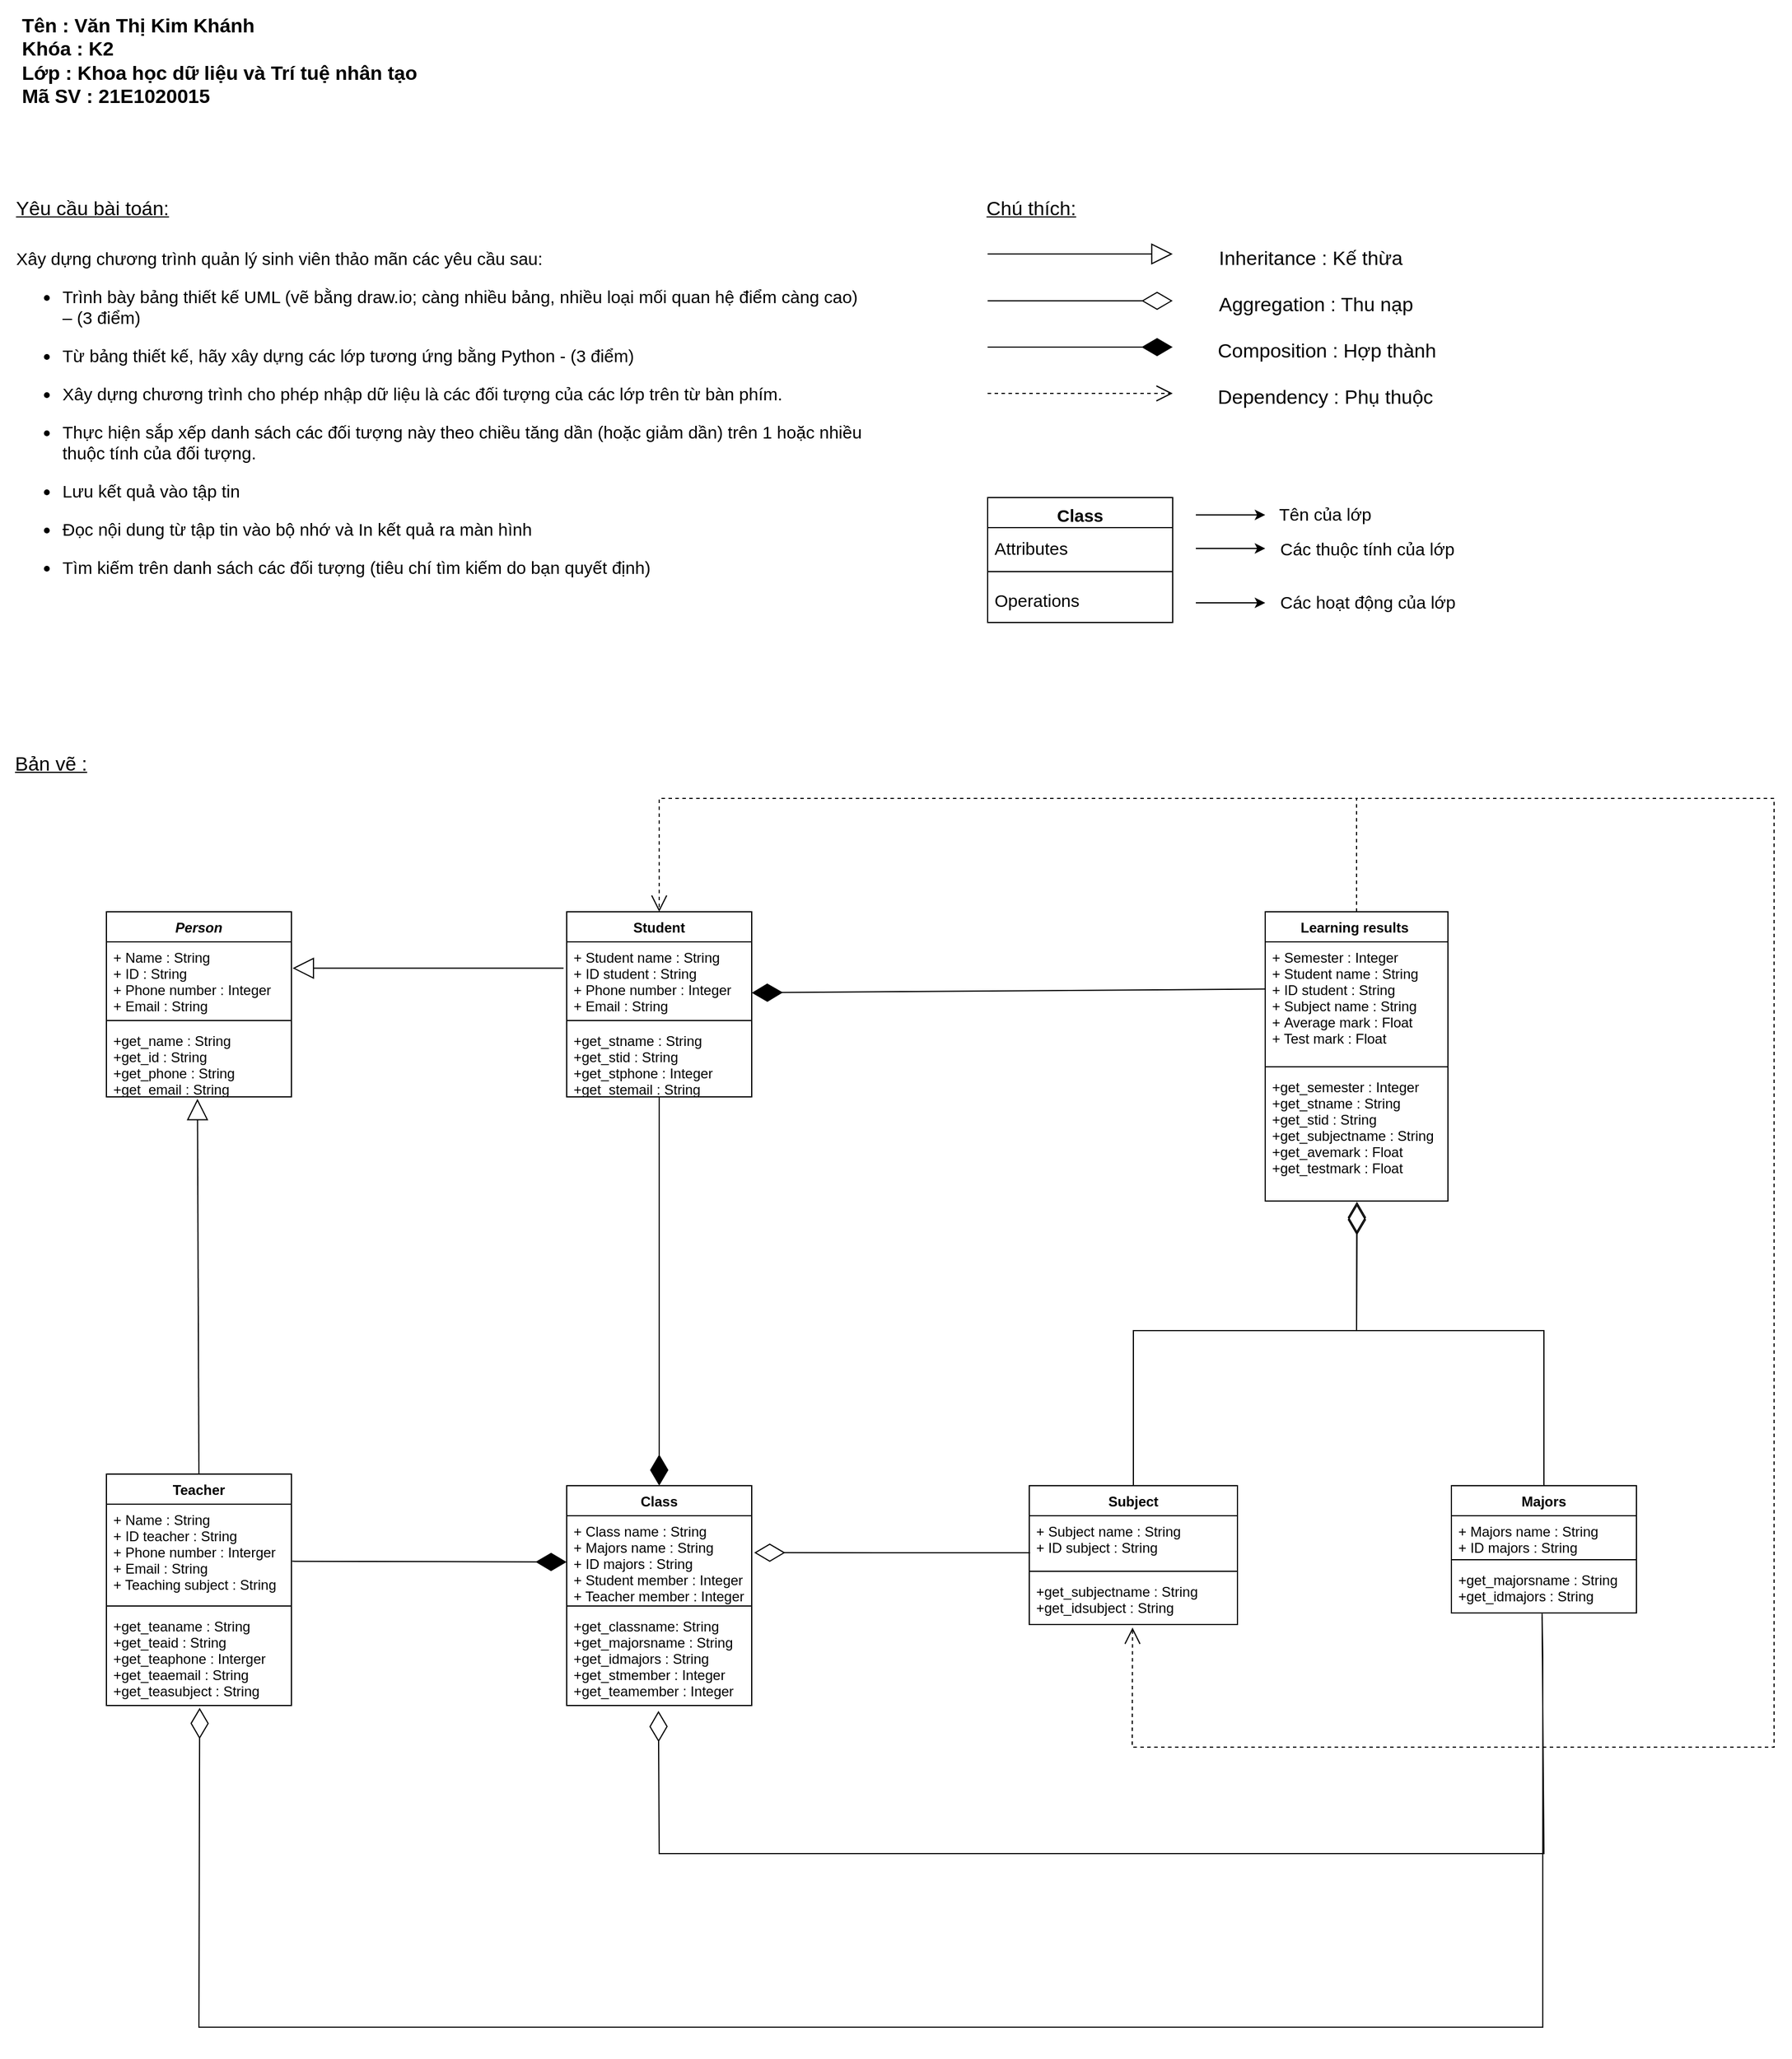 <mxfile version="16.2.7" type="github">
  <diagram id="C5RBs43oDa-KdzZeNtuy" name="Page-1">
    <mxGraphModel dx="782" dy="468" grid="1" gridSize="10" guides="1" tooltips="1" connect="1" arrows="1" fold="1" page="1" pageScale="1" pageWidth="827" pageHeight="1169" math="0" shadow="0">
      <root>
        <mxCell id="WIyWlLk6GJQsqaUBKTNV-0" />
        <mxCell id="WIyWlLk6GJQsqaUBKTNV-1" parent="WIyWlLk6GJQsqaUBKTNV-0" />
        <mxCell id="rX92yVbSNwThIdL3s_hu-2" value="Tên : Văn Thị Kim Khánh&lt;br style=&quot;font-size: 17px;&quot;&gt;Khóa : K2&lt;br style=&quot;font-size: 17px;&quot;&gt;Lớp : Khoa học dữ liệu và Trí tuệ nhân tạo&lt;br style=&quot;font-size: 17px;&quot;&gt;Mã SV : 21E1020015" style="text;html=1;align=left;verticalAlign=top;whiteSpace=wrap;rounded=0;fontSize=17;fontStyle=1;spacing=5;spacingTop=3;strokeWidth=0;" parent="WIyWlLk6GJQsqaUBKTNV-1" vertex="1">
          <mxGeometry x="40" y="10" width="360" height="110" as="geometry" />
        </mxCell>
        <mxCell id="rX92yVbSNwThIdL3s_hu-3" value="Yêu cầu bài toán:" style="text;html=1;strokeColor=none;fillColor=none;align=center;verticalAlign=bottom;whiteSpace=wrap;rounded=0;fontSize=17;fontStyle=4;spacing=3;spacingTop=0;" parent="WIyWlLk6GJQsqaUBKTNV-1" vertex="1">
          <mxGeometry x="26" y="174" width="160" height="30" as="geometry" />
        </mxCell>
        <mxCell id="rX92yVbSNwThIdL3s_hu-4" value="&lt;div style=&quot;font-size: 15px&quot;&gt;Xây dựng chương trình quản lý sinh viên thảo mãn các yêu cầu sau:&lt;/div&gt;&lt;div style=&quot;font-size: 15px&quot;&gt;&lt;ul style=&quot;font-size: 15px&quot;&gt;&lt;li style=&quot;font-size: 15px&quot;&gt;Trình bày bảng thiết kế UML (vẽ bằng draw.io; càng nhiều bảng, nhiều loại mối quan hệ điểm càng cao) – (3 điểm)&lt;/li&gt;&lt;/ul&gt;&lt;/div&gt;&lt;div style=&quot;font-size: 15px&quot;&gt;&lt;ul style=&quot;font-size: 15px&quot;&gt;&lt;li style=&quot;font-size: 15px&quot;&gt;Từ bảng thiết kế, hãy xây dựng các lớp tương ứng bằng Python - (3 điểm)&lt;/li&gt;&lt;/ul&gt;&lt;/div&gt;&lt;div style=&quot;font-size: 15px&quot;&gt;&lt;ul style=&quot;font-size: 15px&quot;&gt;&lt;li style=&quot;font-size: 15px&quot;&gt;Xây dựng chương trình cho phép nhập dữ liệu là các đối tượng của các lớp trên từ bàn phím.&lt;/li&gt;&lt;/ul&gt;&lt;/div&gt;&lt;div style=&quot;font-size: 15px&quot;&gt;&lt;ul style=&quot;font-size: 15px&quot;&gt;&lt;li style=&quot;font-size: 15px&quot;&gt;Thực hiện sắp xếp danh sách các đối tượng này theo chiều tăng dần (hoặc giảm dần) trên 1 hoặc nhiều thuộc tính của đối tượng.&lt;/li&gt;&lt;/ul&gt;&lt;/div&gt;&lt;div style=&quot;font-size: 15px&quot;&gt;&lt;ul style=&quot;font-size: 15px&quot;&gt;&lt;li style=&quot;font-size: 15px&quot;&gt;Lưu kết quả vào tập tin&lt;/li&gt;&lt;/ul&gt;&lt;/div&gt;&lt;div style=&quot;font-size: 15px&quot;&gt;&lt;ul style=&quot;font-size: 15px&quot;&gt;&lt;li style=&quot;font-size: 15px&quot;&gt;Đọc nội dung từ tập tin vào bộ nhớ và In kết quả ra màn hình&lt;/li&gt;&lt;/ul&gt;&lt;/div&gt;&lt;div style=&quot;font-size: 15px&quot;&gt;&lt;ul style=&quot;font-size: 15px&quot;&gt;&lt;li style=&quot;font-size: 15px&quot;&gt;Tìm kiếm trên danh sách các đối tượng (tiêu chí tìm kiếm do bạn quyết định)&lt;/li&gt;&lt;/ul&gt;&lt;/div&gt;" style="text;html=1;strokeColor=none;fillColor=none;align=left;verticalAlign=top;whiteSpace=wrap;rounded=0;fontSize=15;spacing=0;spacingTop=0;spacingLeft=0;spacingBottom=0;" parent="WIyWlLk6GJQsqaUBKTNV-1" vertex="1">
          <mxGeometry x="40" y="220" width="730" height="320" as="geometry" />
        </mxCell>
        <mxCell id="rX92yVbSNwThIdL3s_hu-5" value="Chú thích:" style="text;html=1;strokeColor=none;fillColor=none;align=left;verticalAlign=bottom;whiteSpace=wrap;rounded=0;fontSize=17;fontStyle=4;spacing=3;" parent="WIyWlLk6GJQsqaUBKTNV-1" vertex="1">
          <mxGeometry x="876" y="174" width="90" height="30" as="geometry" />
        </mxCell>
        <mxCell id="rX92yVbSNwThIdL3s_hu-13" value="" style="endArrow=block;endSize=16;endFill=0;html=1;rounded=0;fontSize=17;" parent="WIyWlLk6GJQsqaUBKTNV-1" edge="1">
          <mxGeometry x="1" y="90" width="160" relative="1" as="geometry">
            <mxPoint x="880" y="229.5" as="sourcePoint" />
            <mxPoint x="1040" y="229.5" as="targetPoint" />
            <mxPoint x="90" y="90" as="offset" />
          </mxGeometry>
        </mxCell>
        <mxCell id="rX92yVbSNwThIdL3s_hu-14" value="Inheritance : Kế thừa" style="text;html=1;align=left;verticalAlign=bottom;resizable=0;points=[];autosize=1;strokeColor=none;fillColor=none;fontSize=17;spacing=0;spacingRight=0;spacingLeft=0;" parent="WIyWlLk6GJQsqaUBKTNV-1" vertex="1">
          <mxGeometry x="1080" y="214" width="170" height="30" as="geometry" />
        </mxCell>
        <mxCell id="rX92yVbSNwThIdL3s_hu-15" value="" style="endArrow=diamondThin;endFill=0;endSize=24;html=1;rounded=0;fontSize=17;" parent="WIyWlLk6GJQsqaUBKTNV-1" edge="1">
          <mxGeometry width="160" relative="1" as="geometry">
            <mxPoint x="880" y="270" as="sourcePoint" />
            <mxPoint x="1040" y="270" as="targetPoint" />
          </mxGeometry>
        </mxCell>
        <mxCell id="rX92yVbSNwThIdL3s_hu-16" value="Aggregation : Thu nạp" style="text;html=1;align=left;verticalAlign=bottom;resizable=0;points=[];autosize=1;strokeColor=none;fillColor=none;fontSize=17;spacing=0;spacingTop=0;" parent="WIyWlLk6GJQsqaUBKTNV-1" vertex="1">
          <mxGeometry x="1080" y="254" width="180" height="30" as="geometry" />
        </mxCell>
        <mxCell id="rX92yVbSNwThIdL3s_hu-17" value="" style="endArrow=diamondThin;endFill=1;endSize=24;html=1;rounded=0;fontSize=17;" parent="WIyWlLk6GJQsqaUBKTNV-1" edge="1">
          <mxGeometry width="160" relative="1" as="geometry">
            <mxPoint x="880" y="310" as="sourcePoint" />
            <mxPoint x="1040" y="310" as="targetPoint" />
          </mxGeometry>
        </mxCell>
        <mxCell id="rX92yVbSNwThIdL3s_hu-18" value="Composition : Hợp thành" style="text;html=1;align=left;verticalAlign=bottom;resizable=0;points=[];autosize=1;strokeColor=none;fillColor=none;fontSize=17;spacing=0;" parent="WIyWlLk6GJQsqaUBKTNV-1" vertex="1">
          <mxGeometry x="1079" y="294" width="200" height="30" as="geometry" />
        </mxCell>
        <mxCell id="rX92yVbSNwThIdL3s_hu-25" value="Class" style="swimlane;fontStyle=1;align=center;verticalAlign=top;childLayout=stackLayout;horizontal=1;startSize=26;horizontalStack=0;resizeParent=1;resizeParentMax=0;resizeLast=0;collapsible=1;marginBottom=0;fontSize=15;" parent="WIyWlLk6GJQsqaUBKTNV-1" vertex="1">
          <mxGeometry x="880" y="440" width="160" height="108" as="geometry">
            <mxRectangle x="20" y="146" width="100" height="26" as="alternateBounds" />
          </mxGeometry>
        </mxCell>
        <mxCell id="rX92yVbSNwThIdL3s_hu-26" value="Attributes" style="text;strokeColor=none;fillColor=none;align=left;verticalAlign=middle;spacingLeft=4;spacingRight=4;overflow=hidden;rotatable=0;points=[[0,0.5],[1,0.5]];portConstraint=eastwest;fontSize=15;" parent="rX92yVbSNwThIdL3s_hu-25" vertex="1">
          <mxGeometry y="26" width="160" height="34" as="geometry" />
        </mxCell>
        <mxCell id="rX92yVbSNwThIdL3s_hu-27" value="" style="line;strokeWidth=1;fillColor=none;align=left;verticalAlign=middle;spacingTop=-1;spacingLeft=3;spacingRight=3;rotatable=0;labelPosition=right;points=[];portConstraint=eastwest;" parent="rX92yVbSNwThIdL3s_hu-25" vertex="1">
          <mxGeometry y="60" width="160" height="8" as="geometry" />
        </mxCell>
        <mxCell id="rX92yVbSNwThIdL3s_hu-28" value="Operations" style="text;strokeColor=none;fillColor=none;align=left;verticalAlign=middle;spacingLeft=4;spacingRight=4;overflow=hidden;rotatable=0;points=[[0,0.5],[1,0.5]];portConstraint=eastwest;fontSize=15;" parent="rX92yVbSNwThIdL3s_hu-25" vertex="1">
          <mxGeometry y="68" width="160" height="40" as="geometry" />
        </mxCell>
        <mxCell id="rX92yVbSNwThIdL3s_hu-29" value="" style="endArrow=classic;html=1;rounded=0;fontSize=15;spacing=0;spacingBottom=0;" parent="WIyWlLk6GJQsqaUBKTNV-1" edge="1">
          <mxGeometry width="50" height="50" relative="1" as="geometry">
            <mxPoint x="1060" y="455" as="sourcePoint" />
            <mxPoint x="1120" y="455" as="targetPoint" />
          </mxGeometry>
        </mxCell>
        <mxCell id="rX92yVbSNwThIdL3s_hu-30" value="" style="endArrow=classic;html=1;rounded=0;fontSize=15;" parent="WIyWlLk6GJQsqaUBKTNV-1" edge="1">
          <mxGeometry width="50" height="50" relative="1" as="geometry">
            <mxPoint x="1060" y="484" as="sourcePoint" />
            <mxPoint x="1120" y="484" as="targetPoint" />
          </mxGeometry>
        </mxCell>
        <mxCell id="rX92yVbSNwThIdL3s_hu-31" value="" style="endArrow=classic;html=1;rounded=0;fontSize=15;" parent="WIyWlLk6GJQsqaUBKTNV-1" edge="1">
          <mxGeometry width="50" height="50" relative="1" as="geometry">
            <mxPoint x="1060" y="531" as="sourcePoint" />
            <mxPoint x="1120" y="531" as="targetPoint" />
          </mxGeometry>
        </mxCell>
        <mxCell id="rX92yVbSNwThIdL3s_hu-32" value="Tên của lớp" style="text;html=1;align=left;verticalAlign=middle;resizable=0;points=[];autosize=1;strokeColor=none;fillColor=none;fontSize=15;" parent="WIyWlLk6GJQsqaUBKTNV-1" vertex="1">
          <mxGeometry x="1130" y="444" width="100" height="20" as="geometry" />
        </mxCell>
        <mxCell id="rX92yVbSNwThIdL3s_hu-33" value="Các thuộc tính của lớp" style="text;html=1;align=left;verticalAlign=middle;resizable=0;points=[];autosize=1;strokeColor=none;fillColor=none;fontSize=15;" parent="WIyWlLk6GJQsqaUBKTNV-1" vertex="1">
          <mxGeometry x="1131" y="474" width="170" height="20" as="geometry" />
        </mxCell>
        <mxCell id="rX92yVbSNwThIdL3s_hu-34" value="Các hoạt động của lớp" style="text;html=1;align=left;verticalAlign=middle;resizable=0;points=[];autosize=1;strokeColor=none;fillColor=none;fontSize=15;" parent="WIyWlLk6GJQsqaUBKTNV-1" vertex="1">
          <mxGeometry x="1131" y="520" width="170" height="20" as="geometry" />
        </mxCell>
        <mxCell id="rX92yVbSNwThIdL3s_hu-35" value="Bản vẽ :" style="text;html=1;align=left;verticalAlign=middle;resizable=0;points=[];autosize=1;strokeColor=none;fillColor=none;fontSize=17;fontStyle=4" parent="WIyWlLk6GJQsqaUBKTNV-1" vertex="1">
          <mxGeometry x="37" y="656" width="80" height="30" as="geometry" />
        </mxCell>
        <mxCell id="rX92yVbSNwThIdL3s_hu-36" value="Person" style="swimlane;fontStyle=3;align=center;verticalAlign=top;childLayout=stackLayout;horizontal=1;startSize=26;horizontalStack=0;resizeParent=1;resizeParentMax=0;resizeLast=0;collapsible=1;marginBottom=0;" parent="WIyWlLk6GJQsqaUBKTNV-1" vertex="1">
          <mxGeometry x="118" y="798" width="160" height="160" as="geometry">
            <mxRectangle x="20" y="146" width="100" height="26" as="alternateBounds" />
          </mxGeometry>
        </mxCell>
        <mxCell id="rX92yVbSNwThIdL3s_hu-37" value="+ Name : String&#xa;+ ID : String&#xa;+ Phone number : Integer&#xa;+ Email : String" style="text;strokeColor=none;fillColor=none;align=left;verticalAlign=top;spacingLeft=4;spacingRight=4;overflow=hidden;rotatable=0;points=[[0,0.5],[1,0.5]];portConstraint=eastwest;" parent="rX92yVbSNwThIdL3s_hu-36" vertex="1">
          <mxGeometry y="26" width="160" height="64" as="geometry" />
        </mxCell>
        <mxCell id="rX92yVbSNwThIdL3s_hu-38" value="" style="line;strokeWidth=1;fillColor=none;align=left;verticalAlign=middle;spacingTop=-1;spacingLeft=3;spacingRight=3;rotatable=0;labelPosition=right;points=[];portConstraint=eastwest;" parent="rX92yVbSNwThIdL3s_hu-36" vertex="1">
          <mxGeometry y="90" width="160" height="8" as="geometry" />
        </mxCell>
        <mxCell id="rX92yVbSNwThIdL3s_hu-39" value="+get_name : String&#xa;+get_id : String&#xa;+get_phone : String&#xa;+get_email : String" style="text;strokeColor=none;fillColor=none;align=left;verticalAlign=top;spacingLeft=4;spacingRight=4;overflow=hidden;rotatable=0;points=[[0,0.5],[1,0.5]];portConstraint=eastwest;" parent="rX92yVbSNwThIdL3s_hu-36" vertex="1">
          <mxGeometry y="98" width="160" height="62" as="geometry" />
        </mxCell>
        <mxCell id="rX92yVbSNwThIdL3s_hu-40" value="Subject" style="swimlane;fontStyle=1;align=center;verticalAlign=top;childLayout=stackLayout;horizontal=1;startSize=26;horizontalStack=0;resizeParent=1;resizeParentMax=0;resizeLast=0;collapsible=1;marginBottom=0;" parent="WIyWlLk6GJQsqaUBKTNV-1" vertex="1">
          <mxGeometry x="916" y="1294" width="180" height="120" as="geometry">
            <mxRectangle x="20" y="146" width="100" height="26" as="alternateBounds" />
          </mxGeometry>
        </mxCell>
        <mxCell id="rX92yVbSNwThIdL3s_hu-41" value="+ Subject name : String&#xa;+ ID subject : String" style="text;strokeColor=none;fillColor=none;align=left;verticalAlign=top;spacingLeft=4;spacingRight=4;overflow=hidden;rotatable=0;points=[[0,0.5],[1,0.5]];portConstraint=eastwest;" parent="rX92yVbSNwThIdL3s_hu-40" vertex="1">
          <mxGeometry y="26" width="180" height="44" as="geometry" />
        </mxCell>
        <mxCell id="rX92yVbSNwThIdL3s_hu-42" value="" style="line;strokeWidth=1;fillColor=none;align=left;verticalAlign=middle;spacingTop=-1;spacingLeft=3;spacingRight=3;rotatable=0;labelPosition=right;points=[];portConstraint=eastwest;" parent="rX92yVbSNwThIdL3s_hu-40" vertex="1">
          <mxGeometry y="70" width="180" height="8" as="geometry" />
        </mxCell>
        <mxCell id="rX92yVbSNwThIdL3s_hu-43" value="+get_subjectname : String&#xa;+get_idsubject : String" style="text;strokeColor=none;fillColor=none;align=left;verticalAlign=top;spacingLeft=4;spacingRight=4;overflow=hidden;rotatable=0;points=[[0,0.5],[1,0.5]];portConstraint=eastwest;" parent="rX92yVbSNwThIdL3s_hu-40" vertex="1">
          <mxGeometry y="78" width="180" height="42" as="geometry" />
        </mxCell>
        <mxCell id="rX92yVbSNwThIdL3s_hu-44" value="Majors" style="swimlane;fontStyle=1;align=center;verticalAlign=top;childLayout=stackLayout;horizontal=1;startSize=26;horizontalStack=0;resizeParent=1;resizeParentMax=0;resizeLast=0;collapsible=1;marginBottom=0;" parent="WIyWlLk6GJQsqaUBKTNV-1" vertex="1">
          <mxGeometry x="1281" y="1294" width="160" height="110" as="geometry">
            <mxRectangle x="20" y="146" width="100" height="26" as="alternateBounds" />
          </mxGeometry>
        </mxCell>
        <mxCell id="rX92yVbSNwThIdL3s_hu-45" value="+ Majors name : String&#xa;+ ID majors : String" style="text;strokeColor=none;fillColor=none;align=left;verticalAlign=top;spacingLeft=4;spacingRight=4;overflow=hidden;rotatable=0;points=[[0,0.5],[1,0.5]];portConstraint=eastwest;" parent="rX92yVbSNwThIdL3s_hu-44" vertex="1">
          <mxGeometry y="26" width="160" height="34" as="geometry" />
        </mxCell>
        <mxCell id="rX92yVbSNwThIdL3s_hu-46" value="" style="line;strokeWidth=1;fillColor=none;align=left;verticalAlign=middle;spacingTop=-1;spacingLeft=3;spacingRight=3;rotatable=0;labelPosition=right;points=[];portConstraint=eastwest;" parent="rX92yVbSNwThIdL3s_hu-44" vertex="1">
          <mxGeometry y="60" width="160" height="8" as="geometry" />
        </mxCell>
        <mxCell id="rX92yVbSNwThIdL3s_hu-47" value="+get_majorsname : String&#xa;+get_idmajors : String" style="text;strokeColor=none;fillColor=none;align=left;verticalAlign=top;spacingLeft=4;spacingRight=4;overflow=hidden;rotatable=0;points=[[0,0.5],[1,0.5]];portConstraint=eastwest;" parent="rX92yVbSNwThIdL3s_hu-44" vertex="1">
          <mxGeometry y="68" width="160" height="42" as="geometry" />
        </mxCell>
        <mxCell id="rX92yVbSNwThIdL3s_hu-48" value="Teacher" style="swimlane;fontStyle=1;align=center;verticalAlign=top;childLayout=stackLayout;horizontal=1;startSize=26;horizontalStack=0;resizeParent=1;resizeParentMax=0;resizeLast=0;collapsible=1;marginBottom=0;" parent="WIyWlLk6GJQsqaUBKTNV-1" vertex="1">
          <mxGeometry x="118" y="1284" width="160" height="200" as="geometry">
            <mxRectangle x="20" y="146" width="100" height="26" as="alternateBounds" />
          </mxGeometry>
        </mxCell>
        <mxCell id="rX92yVbSNwThIdL3s_hu-49" value="+ Name : String&#xa;+ ID teacher : String&#xa;+ Phone number : Interger&#xa;+ Email : String&#xa;+ Teaching subject : String" style="text;strokeColor=none;fillColor=none;align=left;verticalAlign=top;spacingLeft=4;spacingRight=4;overflow=hidden;rotatable=0;points=[[0,0.5],[1,0.5]];portConstraint=eastwest;" parent="rX92yVbSNwThIdL3s_hu-48" vertex="1">
          <mxGeometry y="26" width="160" height="84" as="geometry" />
        </mxCell>
        <mxCell id="rX92yVbSNwThIdL3s_hu-50" value="" style="line;strokeWidth=1;fillColor=none;align=left;verticalAlign=middle;spacingTop=-1;spacingLeft=3;spacingRight=3;rotatable=0;labelPosition=right;points=[];portConstraint=eastwest;" parent="rX92yVbSNwThIdL3s_hu-48" vertex="1">
          <mxGeometry y="110" width="160" height="8" as="geometry" />
        </mxCell>
        <mxCell id="rX92yVbSNwThIdL3s_hu-51" value="+get_teaname : String&#xa;+get_teaid : String&#xa;+get_teaphone : Interger&#xa;+get_teaemail : String&#xa;+get_teasubject : String" style="text;strokeColor=none;fillColor=none;align=left;verticalAlign=top;spacingLeft=4;spacingRight=4;overflow=hidden;rotatable=0;points=[[0,0.5],[1,0.5]];portConstraint=eastwest;" parent="rX92yVbSNwThIdL3s_hu-48" vertex="1">
          <mxGeometry y="118" width="160" height="82" as="geometry" />
        </mxCell>
        <mxCell id="rX92yVbSNwThIdL3s_hu-52" value="Student" style="swimlane;fontStyle=1;align=center;verticalAlign=top;childLayout=stackLayout;horizontal=1;startSize=26;horizontalStack=0;resizeParent=1;resizeParentMax=0;resizeLast=0;collapsible=1;marginBottom=0;" parent="WIyWlLk6GJQsqaUBKTNV-1" vertex="1">
          <mxGeometry x="516" y="798" width="160" height="160" as="geometry">
            <mxRectangle x="20" y="146" width="100" height="26" as="alternateBounds" />
          </mxGeometry>
        </mxCell>
        <mxCell id="rX92yVbSNwThIdL3s_hu-53" value="+ Student name : String&#xa;+ ID student : String&#xa;+ Phone number : Integer&#xa;+ Email : String" style="text;strokeColor=none;fillColor=none;align=left;verticalAlign=top;spacingLeft=4;spacingRight=4;overflow=hidden;rotatable=0;points=[[0,0.5],[1,0.5]];portConstraint=eastwest;" parent="rX92yVbSNwThIdL3s_hu-52" vertex="1">
          <mxGeometry y="26" width="160" height="64" as="geometry" />
        </mxCell>
        <mxCell id="rX92yVbSNwThIdL3s_hu-54" value="" style="line;strokeWidth=1;fillColor=none;align=left;verticalAlign=middle;spacingTop=-1;spacingLeft=3;spacingRight=3;rotatable=0;labelPosition=right;points=[];portConstraint=eastwest;" parent="rX92yVbSNwThIdL3s_hu-52" vertex="1">
          <mxGeometry y="90" width="160" height="8" as="geometry" />
        </mxCell>
        <mxCell id="rX92yVbSNwThIdL3s_hu-55" value="+get_stname : String&#xa;+get_stid : String&#xa;+get_stphone : Integer&#xa;+get_stemail : String &#xa;" style="text;strokeColor=none;fillColor=none;align=left;verticalAlign=top;spacingLeft=4;spacingRight=4;overflow=hidden;rotatable=0;points=[[0,0.5],[1,0.5]];portConstraint=eastwest;" parent="rX92yVbSNwThIdL3s_hu-52" vertex="1">
          <mxGeometry y="98" width="160" height="62" as="geometry" />
        </mxCell>
        <mxCell id="rX92yVbSNwThIdL3s_hu-60" value="Learning results " style="swimlane;fontStyle=1;align=center;verticalAlign=top;childLayout=stackLayout;horizontal=1;startSize=26;horizontalStack=0;resizeParent=1;resizeParentMax=0;resizeLast=0;collapsible=1;marginBottom=0;" parent="WIyWlLk6GJQsqaUBKTNV-1" vertex="1">
          <mxGeometry x="1120" y="798" width="158" height="250" as="geometry">
            <mxRectangle x="20" y="146" width="100" height="26" as="alternateBounds" />
          </mxGeometry>
        </mxCell>
        <mxCell id="rX92yVbSNwThIdL3s_hu-61" value="+ Semester : Integer&#xa;+ Student name : String&#xa;+ ID student : String&#xa;+ Subject name : String&#xa;+ Average mark : Float&#xa;+ Test mark : Float" style="text;strokeColor=none;fillColor=none;align=left;verticalAlign=top;spacingLeft=4;spacingRight=4;overflow=hidden;rotatable=0;points=[[0,0.5],[1,0.5]];portConstraint=eastwest;" parent="rX92yVbSNwThIdL3s_hu-60" vertex="1">
          <mxGeometry y="26" width="158" height="104" as="geometry" />
        </mxCell>
        <mxCell id="rX92yVbSNwThIdL3s_hu-62" value="" style="line;strokeWidth=1;fillColor=none;align=left;verticalAlign=middle;spacingTop=-1;spacingLeft=3;spacingRight=3;rotatable=0;labelPosition=right;points=[];portConstraint=eastwest;" parent="rX92yVbSNwThIdL3s_hu-60" vertex="1">
          <mxGeometry y="130" width="158" height="8" as="geometry" />
        </mxCell>
        <mxCell id="rX92yVbSNwThIdL3s_hu-63" value="+get_semester : Integer&#xa;+get_stname : String&#xa;+get_stid : String&#xa;+get_subjectname : String&#xa;+get_avemark : Float&#xa;+get_testmark : Float" style="text;strokeColor=none;fillColor=none;align=left;verticalAlign=top;spacingLeft=4;spacingRight=4;overflow=hidden;rotatable=0;points=[[0,0.5],[1,0.5]];portConstraint=eastwest;" parent="rX92yVbSNwThIdL3s_hu-60" vertex="1">
          <mxGeometry y="138" width="158" height="112" as="geometry" />
        </mxCell>
        <mxCell id="rX92yVbSNwThIdL3s_hu-72" value="" style="endArrow=block;endSize=16;endFill=0;html=1;rounded=0;fontSize=17;exitX=-0.017;exitY=0.355;exitDx=0;exitDy=0;exitPerimeter=0;entryX=1.006;entryY=0.356;entryDx=0;entryDy=0;entryPerimeter=0;" parent="WIyWlLk6GJQsqaUBKTNV-1" source="rX92yVbSNwThIdL3s_hu-53" target="rX92yVbSNwThIdL3s_hu-37" edge="1">
          <mxGeometry x="-1" y="-96" width="160" relative="1" as="geometry">
            <mxPoint x="460" y="858" as="sourcePoint" />
            <mxPoint x="316" y="858" as="targetPoint" />
            <mxPoint x="66" y="26" as="offset" />
          </mxGeometry>
        </mxCell>
        <mxCell id="rX92yVbSNwThIdL3s_hu-73" value="" style="endArrow=block;endSize=16;endFill=0;html=1;rounded=0;fontSize=17;exitX=0.5;exitY=0;exitDx=0;exitDy=0;entryX=0.492;entryY=1.026;entryDx=0;entryDy=0;entryPerimeter=0;" parent="WIyWlLk6GJQsqaUBKTNV-1" source="rX92yVbSNwThIdL3s_hu-48" target="rX92yVbSNwThIdL3s_hu-39" edge="1">
          <mxGeometry x="-1" y="-96" width="160" relative="1" as="geometry">
            <mxPoint x="195" y="1102" as="sourcePoint" />
            <mxPoint x="195" y="952" as="targetPoint" />
            <mxPoint x="66" y="26" as="offset" />
          </mxGeometry>
        </mxCell>
        <mxCell id="rX92yVbSNwThIdL3s_hu-74" value="Class" style="swimlane;fontStyle=1;align=center;verticalAlign=top;childLayout=stackLayout;horizontal=1;startSize=26;horizontalStack=0;resizeParent=1;resizeParentMax=0;resizeLast=0;collapsible=1;marginBottom=0;" parent="WIyWlLk6GJQsqaUBKTNV-1" vertex="1">
          <mxGeometry x="516" y="1294" width="160" height="190" as="geometry">
            <mxRectangle x="20" y="146" width="100" height="26" as="alternateBounds" />
          </mxGeometry>
        </mxCell>
        <mxCell id="rX92yVbSNwThIdL3s_hu-75" value="+ Class name : String&#xa;+ Majors name : String&#xa;+ ID majors : String&#xa;+ Student member : Integer&#xa;+ Teacher member : Integer&#xa;&#xa;&#xa;" style="text;strokeColor=none;fillColor=none;align=left;verticalAlign=top;spacingLeft=4;spacingRight=4;overflow=hidden;rotatable=0;points=[[0,0.5],[1,0.5]];portConstraint=eastwest;" parent="rX92yVbSNwThIdL3s_hu-74" vertex="1">
          <mxGeometry y="26" width="160" height="74" as="geometry" />
        </mxCell>
        <mxCell id="rX92yVbSNwThIdL3s_hu-76" value="" style="line;strokeWidth=1;fillColor=none;align=left;verticalAlign=middle;spacingTop=-1;spacingLeft=3;spacingRight=3;rotatable=0;labelPosition=right;points=[];portConstraint=eastwest;" parent="rX92yVbSNwThIdL3s_hu-74" vertex="1">
          <mxGeometry y="100" width="160" height="8" as="geometry" />
        </mxCell>
        <mxCell id="rX92yVbSNwThIdL3s_hu-77" value="+get_classname: String&#xa;+get_majorsname : String&#xa;+get_idmajors : String&#xa;+get_stmember : Integer&#xa;+get_teamember : Integer&#xa;" style="text;strokeColor=none;fillColor=none;align=left;verticalAlign=top;spacingLeft=4;spacingRight=4;overflow=hidden;rotatable=0;points=[[0,0.5],[1,0.5]];portConstraint=eastwest;" parent="rX92yVbSNwThIdL3s_hu-74" vertex="1">
          <mxGeometry y="108" width="160" height="82" as="geometry" />
        </mxCell>
        <mxCell id="rX92yVbSNwThIdL3s_hu-79" value="" style="endArrow=diamondThin;endFill=1;endSize=24;html=1;rounded=0;fontSize=17;entryX=0.5;entryY=0;entryDx=0;entryDy=0;" parent="WIyWlLk6GJQsqaUBKTNV-1" target="rX92yVbSNwThIdL3s_hu-74" edge="1" source="rX92yVbSNwThIdL3s_hu-55">
          <mxGeometry width="160" relative="1" as="geometry">
            <mxPoint x="596" y="1030" as="sourcePoint" />
            <mxPoint x="595.5" y="1102" as="targetPoint" />
          </mxGeometry>
        </mxCell>
        <mxCell id="rX92yVbSNwThIdL3s_hu-80" value="" style="endArrow=diamondThin;endFill=1;endSize=24;html=1;rounded=0;fontSize=17;exitX=0;exitY=0.392;exitDx=0;exitDy=0;exitPerimeter=0;" parent="WIyWlLk6GJQsqaUBKTNV-1" source="rX92yVbSNwThIdL3s_hu-61" edge="1">
          <mxGeometry width="160" relative="1" as="geometry">
            <mxPoint x="816" y="868" as="sourcePoint" />
            <mxPoint x="676" y="868" as="targetPoint" />
          </mxGeometry>
        </mxCell>
        <mxCell id="rX92yVbSNwThIdL3s_hu-88" value="" style="endArrow=diamondThin;endFill=0;endSize=24;html=1;rounded=0;fontSize=17;entryX=1.013;entryY=0.431;entryDx=0;entryDy=0;entryPerimeter=0;exitX=0.004;exitY=0.727;exitDx=0;exitDy=0;exitPerimeter=0;" parent="WIyWlLk6GJQsqaUBKTNV-1" source="rX92yVbSNwThIdL3s_hu-41" target="rX92yVbSNwThIdL3s_hu-75" edge="1">
          <mxGeometry width="160" relative="1" as="geometry">
            <mxPoint x="910" y="1352" as="sourcePoint" />
            <mxPoint x="707" y="1362" as="targetPoint" />
          </mxGeometry>
        </mxCell>
        <mxCell id="rX92yVbSNwThIdL3s_hu-89" value="" style="endArrow=diamondThin;endFill=0;endSize=24;html=1;rounded=0;fontSize=17;entryX=0.496;entryY=1.057;entryDx=0;entryDy=0;entryPerimeter=0;exitX=0.49;exitY=1.079;exitDx=0;exitDy=0;exitPerimeter=0;" parent="WIyWlLk6GJQsqaUBKTNV-1" source="rX92yVbSNwThIdL3s_hu-47" target="rX92yVbSNwThIdL3s_hu-77" edge="1">
          <mxGeometry width="160" relative="1" as="geometry">
            <mxPoint x="1361" y="1420" as="sourcePoint" />
            <mxPoint x="857" y="1582" as="targetPoint" />
            <Array as="points">
              <mxPoint x="1361" y="1612" />
              <mxPoint x="596" y="1612" />
            </Array>
          </mxGeometry>
        </mxCell>
        <mxCell id="rX92yVbSNwThIdL3s_hu-91" value="" style="endArrow=diamondThin;endFill=0;endSize=24;html=1;rounded=0;fontSize=17;entryX=0.504;entryY=1.024;entryDx=0;entryDy=0;entryPerimeter=0;exitX=0.49;exitY=1.016;exitDx=0;exitDy=0;exitPerimeter=0;" parent="WIyWlLk6GJQsqaUBKTNV-1" source="rX92yVbSNwThIdL3s_hu-47" target="rX92yVbSNwThIdL3s_hu-51" edge="1">
          <mxGeometry width="160" relative="1" as="geometry">
            <mxPoint x="1430" y="1480" as="sourcePoint" />
            <mxPoint x="198" y="1540" as="targetPoint" />
            <Array as="points">
              <mxPoint x="1360" y="1443" />
              <mxPoint x="1360" y="1490" />
              <mxPoint x="1360" y="1762" />
              <mxPoint x="198" y="1762" />
            </Array>
          </mxGeometry>
        </mxCell>
        <mxCell id="Y4_ZRFCWh7ivyle-RSYS-0" value="" style="endArrow=open;endSize=12;dashed=1;html=1;rounded=0;" edge="1" parent="WIyWlLk6GJQsqaUBKTNV-1">
          <mxGeometry x="1" y="-112" width="160" relative="1" as="geometry">
            <mxPoint x="880" y="350" as="sourcePoint" />
            <mxPoint x="1040" y="350" as="targetPoint" />
            <mxPoint x="110" y="-92" as="offset" />
          </mxGeometry>
        </mxCell>
        <mxCell id="Y4_ZRFCWh7ivyle-RSYS-1" value="Dependency : Phụ thuộc" style="text;html=1;align=left;verticalAlign=bottom;resizable=0;points=[];autosize=1;strokeColor=none;fillColor=none;fontSize=17;spacing=0;" vertex="1" parent="WIyWlLk6GJQsqaUBKTNV-1">
          <mxGeometry x="1079" y="334" width="200" height="30" as="geometry" />
        </mxCell>
        <mxCell id="Y4_ZRFCWh7ivyle-RSYS-10" value="" style="endArrow=diamondThin;endFill=1;endSize=24;html=1;rounded=0;fontSize=17;exitX=1.004;exitY=0.587;exitDx=0;exitDy=0;exitPerimeter=0;" edge="1" parent="WIyWlLk6GJQsqaUBKTNV-1" source="rX92yVbSNwThIdL3s_hu-49">
          <mxGeometry width="160" relative="1" as="geometry">
            <mxPoint x="356" y="1360" as="sourcePoint" />
            <mxPoint x="516" y="1360" as="targetPoint" />
          </mxGeometry>
        </mxCell>
        <mxCell id="Y4_ZRFCWh7ivyle-RSYS-11" value="" style="endArrow=diamondThin;endFill=0;endSize=24;html=1;rounded=0;fontSize=17;exitX=0.5;exitY=0;exitDx=0;exitDy=0;entryX=0.502;entryY=1.006;entryDx=0;entryDy=0;entryPerimeter=0;" edge="1" parent="WIyWlLk6GJQsqaUBKTNV-1" source="rX92yVbSNwThIdL3s_hu-40" target="rX92yVbSNwThIdL3s_hu-63">
          <mxGeometry width="160" relative="1" as="geometry">
            <mxPoint x="950" y="1220" as="sourcePoint" />
            <mxPoint x="1110" y="1220" as="targetPoint" />
            <Array as="points">
              <mxPoint x="1006" y="1160" />
              <mxPoint x="1199" y="1160" />
            </Array>
          </mxGeometry>
        </mxCell>
        <mxCell id="Y4_ZRFCWh7ivyle-RSYS-12" value="" style="endArrow=diamondThin;endFill=0;endSize=24;html=1;rounded=0;fontSize=17;entryX=0.502;entryY=1.024;entryDx=0;entryDy=0;entryPerimeter=0;exitX=0.5;exitY=0;exitDx=0;exitDy=0;" edge="1" parent="WIyWlLk6GJQsqaUBKTNV-1" source="rX92yVbSNwThIdL3s_hu-44" target="rX92yVbSNwThIdL3s_hu-63">
          <mxGeometry width="160" relative="1" as="geometry">
            <mxPoint x="950" y="1220" as="sourcePoint" />
            <mxPoint x="1110" y="1220" as="targetPoint" />
            <Array as="points">
              <mxPoint x="1361" y="1160" />
              <mxPoint x="1199" y="1160" />
            </Array>
          </mxGeometry>
        </mxCell>
        <mxCell id="Y4_ZRFCWh7ivyle-RSYS-15" value="" style="endArrow=open;endSize=12;dashed=1;html=1;rounded=0;exitX=0.5;exitY=0;exitDx=0;exitDy=0;entryX=0.5;entryY=0;entryDx=0;entryDy=0;" edge="1" parent="WIyWlLk6GJQsqaUBKTNV-1" source="rX92yVbSNwThIdL3s_hu-60" target="rX92yVbSNwThIdL3s_hu-52">
          <mxGeometry x="1" y="-112" width="160" relative="1" as="geometry">
            <mxPoint x="870" y="740" as="sourcePoint" />
            <mxPoint x="1030" y="740" as="targetPoint" />
            <Array as="points">
              <mxPoint x="1199" y="700" />
              <mxPoint x="596" y="700" />
            </Array>
            <mxPoint x="110" y="-92" as="offset" />
          </mxGeometry>
        </mxCell>
        <mxCell id="Y4_ZRFCWh7ivyle-RSYS-17" value="" style="endArrow=open;endSize=12;dashed=1;html=1;rounded=0;exitX=0.5;exitY=0;exitDx=0;exitDy=0;entryX=0.496;entryY=1.063;entryDx=0;entryDy=0;entryPerimeter=0;" edge="1" parent="WIyWlLk6GJQsqaUBKTNV-1" source="rX92yVbSNwThIdL3s_hu-60" target="rX92yVbSNwThIdL3s_hu-43">
          <mxGeometry x="1" y="-112" width="160" relative="1" as="geometry">
            <mxPoint x="1360" y="750" as="sourcePoint" />
            <mxPoint x="1250" y="1530" as="targetPoint" />
            <Array as="points">
              <mxPoint x="1199" y="700" />
              <mxPoint x="1560" y="700" />
              <mxPoint x="1560" y="1520" />
              <mxPoint x="1005" y="1520" />
            </Array>
            <mxPoint x="110" y="-92" as="offset" />
          </mxGeometry>
        </mxCell>
      </root>
    </mxGraphModel>
  </diagram>
</mxfile>
